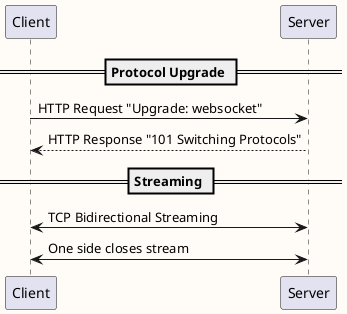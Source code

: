 @startuml

skinparam backgroundColor #fffbf7

== Protocol Upgrade ==
Client -> Server: HTTP Request "Upgrade: websocket"
Server --> Client: HTTP Response "101 Switching Protocols"

== Streaming ==
Client <-> Server: TCP Bidirectional Streaming
Client <-> Server: One side closes stream
@enduml


